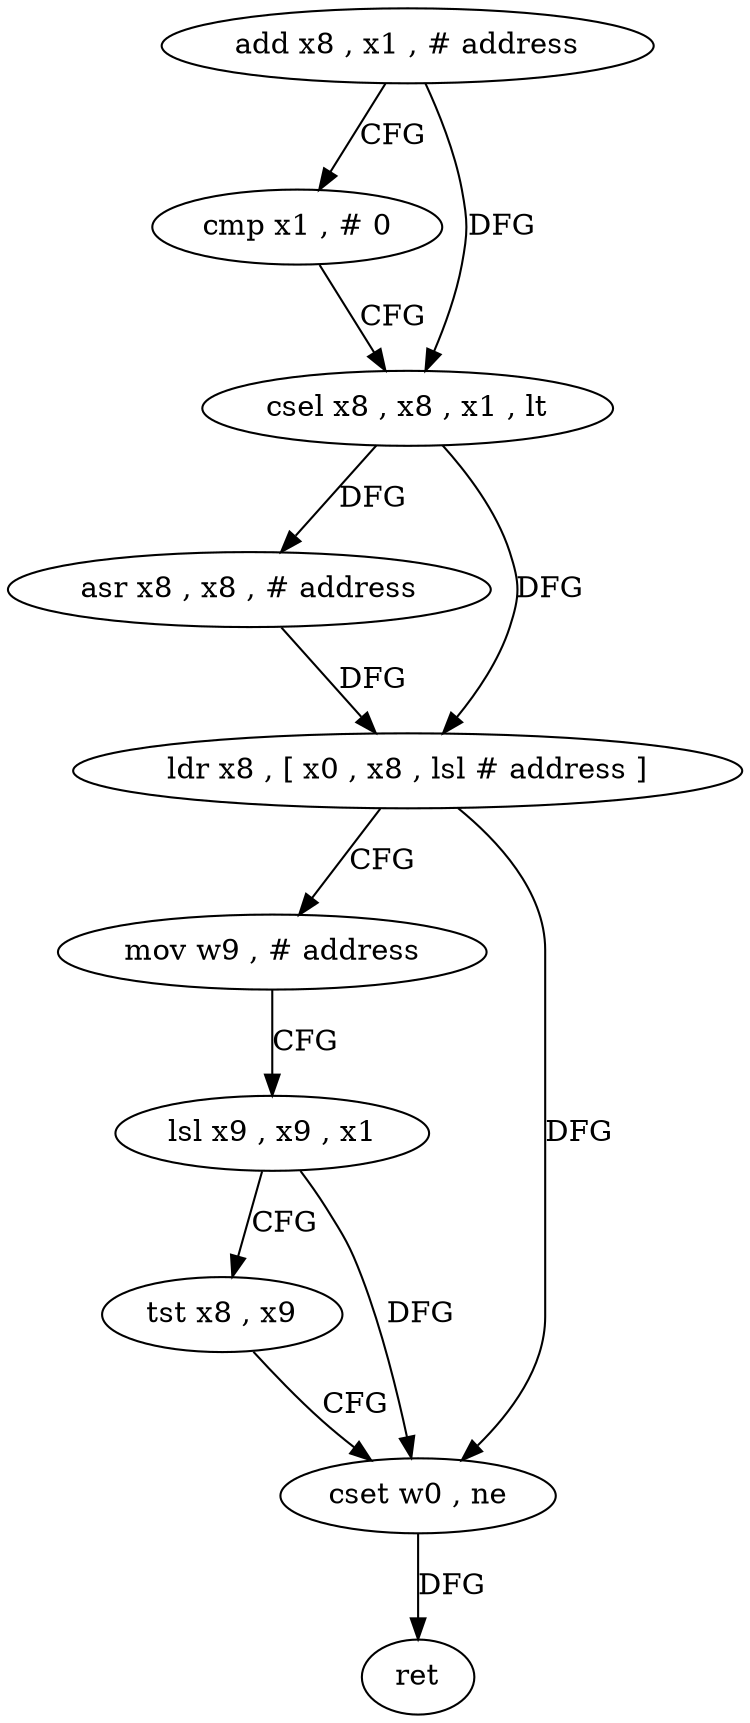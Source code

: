 digraph "func" {
"4247780" [label = "add x8 , x1 , # address" ]
"4247784" [label = "cmp x1 , # 0" ]
"4247788" [label = "csel x8 , x8 , x1 , lt" ]
"4247792" [label = "asr x8 , x8 , # address" ]
"4247796" [label = "ldr x8 , [ x0 , x8 , lsl # address ]" ]
"4247800" [label = "mov w9 , # address" ]
"4247804" [label = "lsl x9 , x9 , x1" ]
"4247808" [label = "tst x8 , x9" ]
"4247812" [label = "cset w0 , ne" ]
"4247816" [label = "ret" ]
"4247780" -> "4247784" [ label = "CFG" ]
"4247780" -> "4247788" [ label = "DFG" ]
"4247784" -> "4247788" [ label = "CFG" ]
"4247788" -> "4247792" [ label = "DFG" ]
"4247788" -> "4247796" [ label = "DFG" ]
"4247792" -> "4247796" [ label = "DFG" ]
"4247796" -> "4247800" [ label = "CFG" ]
"4247796" -> "4247812" [ label = "DFG" ]
"4247800" -> "4247804" [ label = "CFG" ]
"4247804" -> "4247808" [ label = "CFG" ]
"4247804" -> "4247812" [ label = "DFG" ]
"4247808" -> "4247812" [ label = "CFG" ]
"4247812" -> "4247816" [ label = "DFG" ]
}
